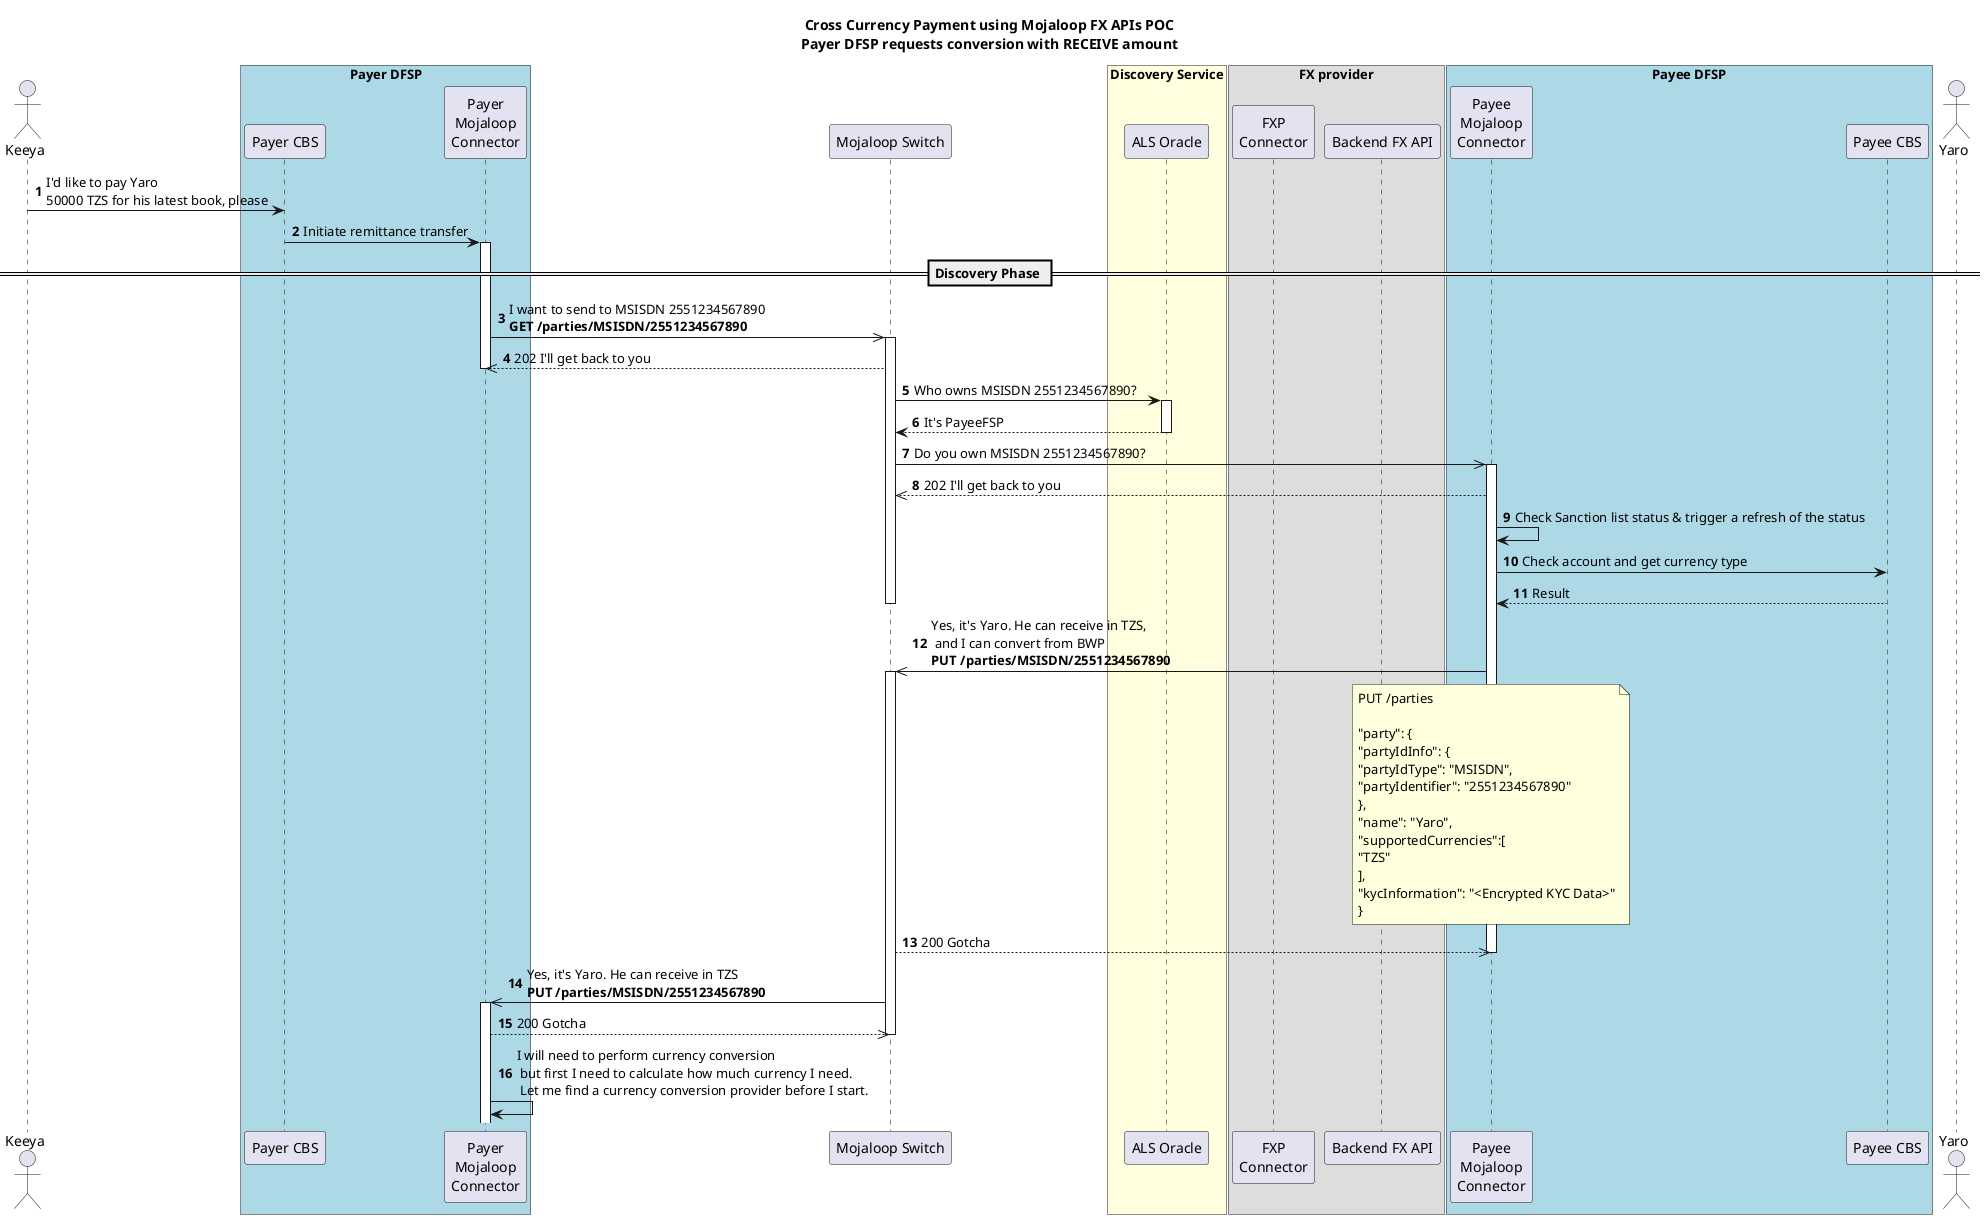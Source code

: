 @startuml

!$simplified = false
!$shortCutSingleFXP = false
!$hideSwitchDetail = false
!$senderName = "Keeya"
!$receiverName = "Yaro"
!$payerCurrency = "BWP"
!$payeeCurrency = "TZS"
!$payerFSPID = "PayerFSP"
!$payeeFSPID = "PayeeFSP"
!$payerMSISDN = "26787654321"
!$payeeMSISDN = "2551234567890"
!$payeeReceiveAmount = "50000"
!$payeeFee = "4000"
!$targetAmount = "54000"
!$fxpChargesSource = "33"
!$fxpChargesTarget = "6000"
!$fxpSourceAmount = "330"
!$fxpTargetAmount = "54000"
!$totalChargesSourceCurrency = "55"


title Cross Currency Payment using Mojaloop FX APIs POC\nPayer DFSP requests conversion with RECEIVE amount
actor "$senderName" as A1
box "Payer DFSP" #LightBlue  
  participant "Payer CBS" as PayerCBS
  participant "Payer\nMojaloop\nConnector" as D1
end box

participant "Mojaloop Switch" as S1

box "Discovery Service" #LightYellow
  participant "ALS Oracle" as ALS
end box

box "FX provider"  
  participant "FXP\nConnector" as FXP
  participant "Backend FX API" as FXPBackend
end box

box "Payee DFSP" #LightBlue   
  participant "Payee\nMojaloop\nConnector" as D2
  participant "Payee CBS" as PayeeCBS
end box

actor "$receiverName" as A2
autonumber

A1->PayerCBS:I'd like to pay $receiverName\n$payeeReceiveAmount $payeeCurrency for his latest book, please
PayerCBS->D1: Initiate remittance transfer
== Discovery Phase ==
activate D1
D1->>S1:I want to send to MSISDN $payeeMSISDN\n**GET /parties/MSISDN/$payeeMSISDN**
activate S1
!if ($simplified != true)
S1-->>D1:202 I'll get back to you
!endif
deactivate D1
S1->ALS:Who owns MSISDN $payeeMSISDN?
activate ALS
ALS-->S1:It's $payeeFSPID
deactivate ALS
S1->>D2:Do you own MSISDN $payeeMSISDN?
activate D2
!if ($simplified != true)
D2-->>S1:202 I'll get back to you
!endif
D2->D2: Check Sanction list status & trigger a refresh of the status
D2->PayeeCBS: Check account and get currency type
!if ($simplified != true)
PayeeCBS-->D2: Result
!endif
deactivate S1
D2->>S1:Yes, it's $receiverName. He can receive in $payeeCurrency,\n and I can convert from $payerCurrency\n**PUT /parties/MSISDN/$payeeMSISDN**
!if ($simplified != true)
note over D2
    PUT /parties

    "party": {
    "partyIdInfo": {
    "partyIdType": "MSISDN",
    "partyIdentifier": "$payeeMSISDN"
    },
    "name": "$receiverName",
    "supportedCurrencies":[
    "$payeeCurrency"
    ],
    "kycInformation": "<Encrypted KYC Data>"
    }
end note
!else
note over D2
    Payee Info with Encrypted KYC Data
end note
!endif
activate S1
!if ($simplified != true)
S1-->>D2:200 Gotcha
!endif
deactivate D2
S1->>D1:Yes, it's $receiverName. He can receive in $payeeCurrency\n**PUT /parties/MSISDN/$payeeMSISDN**
activate D1
!if ($simplified != true)
D1-->>S1:200 Gotcha
!endif
deactivate S1

D1->D1: I will need to perform currency conversion\n but first I need to calculate how much currency I need.\n Let me find a currency conversion provider before I start.


@enduml
